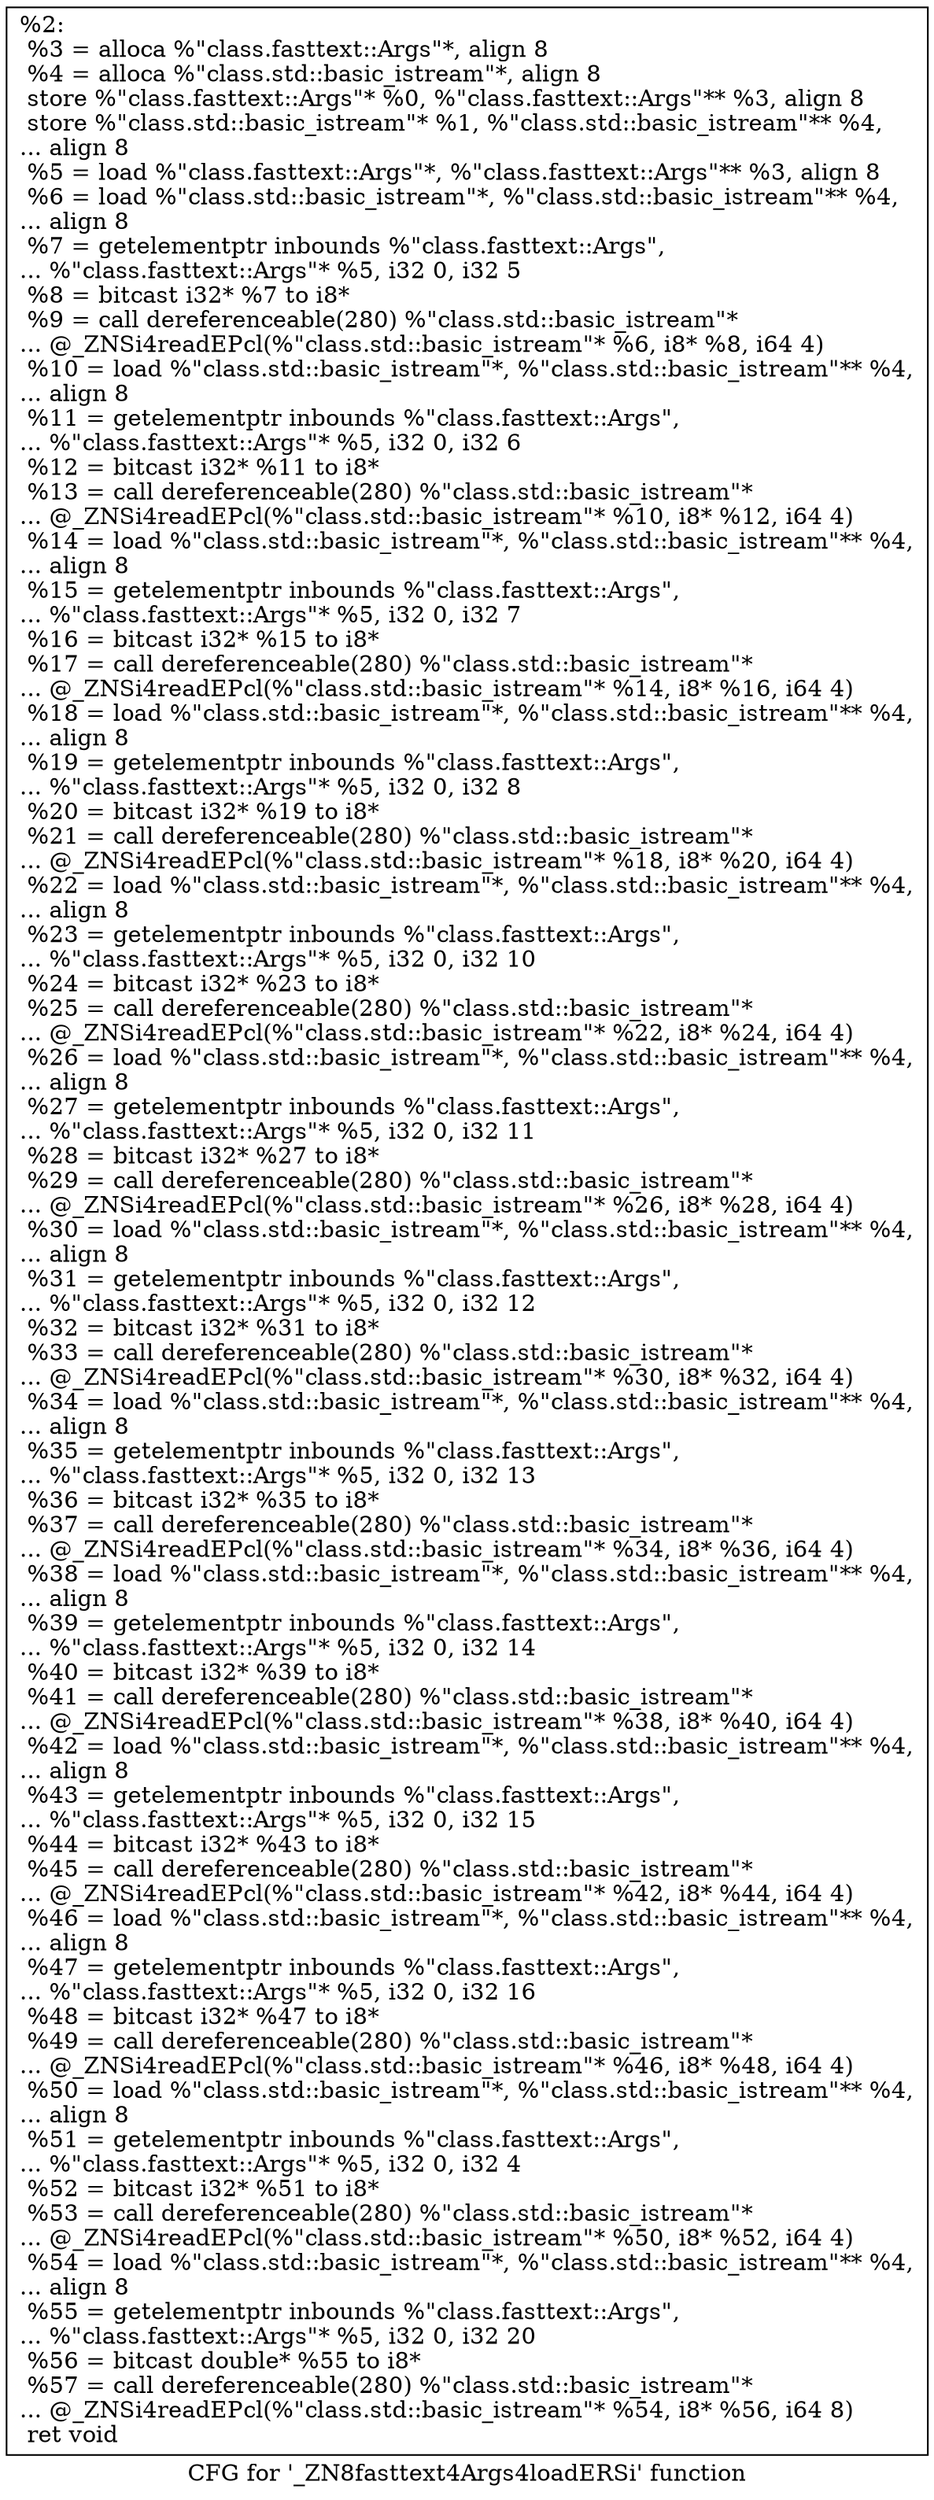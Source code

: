 digraph "CFG for '_ZN8fasttext4Args4loadERSi' function" {
	label="CFG for '_ZN8fasttext4Args4loadERSi' function";

	Node0x20660d0 [shape=record,label="{%2:\l  %3 = alloca %\"class.fasttext::Args\"*, align 8\l  %4 = alloca %\"class.std::basic_istream\"*, align 8\l  store %\"class.fasttext::Args\"* %0, %\"class.fasttext::Args\"** %3, align 8\l  store %\"class.std::basic_istream\"* %1, %\"class.std::basic_istream\"** %4,\l... align 8\l  %5 = load %\"class.fasttext::Args\"*, %\"class.fasttext::Args\"** %3, align 8\l  %6 = load %\"class.std::basic_istream\"*, %\"class.std::basic_istream\"** %4,\l... align 8\l  %7 = getelementptr inbounds %\"class.fasttext::Args\",\l... %\"class.fasttext::Args\"* %5, i32 0, i32 5\l  %8 = bitcast i32* %7 to i8*\l  %9 = call dereferenceable(280) %\"class.std::basic_istream\"*\l... @_ZNSi4readEPcl(%\"class.std::basic_istream\"* %6, i8* %8, i64 4)\l  %10 = load %\"class.std::basic_istream\"*, %\"class.std::basic_istream\"** %4,\l... align 8\l  %11 = getelementptr inbounds %\"class.fasttext::Args\",\l... %\"class.fasttext::Args\"* %5, i32 0, i32 6\l  %12 = bitcast i32* %11 to i8*\l  %13 = call dereferenceable(280) %\"class.std::basic_istream\"*\l... @_ZNSi4readEPcl(%\"class.std::basic_istream\"* %10, i8* %12, i64 4)\l  %14 = load %\"class.std::basic_istream\"*, %\"class.std::basic_istream\"** %4,\l... align 8\l  %15 = getelementptr inbounds %\"class.fasttext::Args\",\l... %\"class.fasttext::Args\"* %5, i32 0, i32 7\l  %16 = bitcast i32* %15 to i8*\l  %17 = call dereferenceable(280) %\"class.std::basic_istream\"*\l... @_ZNSi4readEPcl(%\"class.std::basic_istream\"* %14, i8* %16, i64 4)\l  %18 = load %\"class.std::basic_istream\"*, %\"class.std::basic_istream\"** %4,\l... align 8\l  %19 = getelementptr inbounds %\"class.fasttext::Args\",\l... %\"class.fasttext::Args\"* %5, i32 0, i32 8\l  %20 = bitcast i32* %19 to i8*\l  %21 = call dereferenceable(280) %\"class.std::basic_istream\"*\l... @_ZNSi4readEPcl(%\"class.std::basic_istream\"* %18, i8* %20, i64 4)\l  %22 = load %\"class.std::basic_istream\"*, %\"class.std::basic_istream\"** %4,\l... align 8\l  %23 = getelementptr inbounds %\"class.fasttext::Args\",\l... %\"class.fasttext::Args\"* %5, i32 0, i32 10\l  %24 = bitcast i32* %23 to i8*\l  %25 = call dereferenceable(280) %\"class.std::basic_istream\"*\l... @_ZNSi4readEPcl(%\"class.std::basic_istream\"* %22, i8* %24, i64 4)\l  %26 = load %\"class.std::basic_istream\"*, %\"class.std::basic_istream\"** %4,\l... align 8\l  %27 = getelementptr inbounds %\"class.fasttext::Args\",\l... %\"class.fasttext::Args\"* %5, i32 0, i32 11\l  %28 = bitcast i32* %27 to i8*\l  %29 = call dereferenceable(280) %\"class.std::basic_istream\"*\l... @_ZNSi4readEPcl(%\"class.std::basic_istream\"* %26, i8* %28, i64 4)\l  %30 = load %\"class.std::basic_istream\"*, %\"class.std::basic_istream\"** %4,\l... align 8\l  %31 = getelementptr inbounds %\"class.fasttext::Args\",\l... %\"class.fasttext::Args\"* %5, i32 0, i32 12\l  %32 = bitcast i32* %31 to i8*\l  %33 = call dereferenceable(280) %\"class.std::basic_istream\"*\l... @_ZNSi4readEPcl(%\"class.std::basic_istream\"* %30, i8* %32, i64 4)\l  %34 = load %\"class.std::basic_istream\"*, %\"class.std::basic_istream\"** %4,\l... align 8\l  %35 = getelementptr inbounds %\"class.fasttext::Args\",\l... %\"class.fasttext::Args\"* %5, i32 0, i32 13\l  %36 = bitcast i32* %35 to i8*\l  %37 = call dereferenceable(280) %\"class.std::basic_istream\"*\l... @_ZNSi4readEPcl(%\"class.std::basic_istream\"* %34, i8* %36, i64 4)\l  %38 = load %\"class.std::basic_istream\"*, %\"class.std::basic_istream\"** %4,\l... align 8\l  %39 = getelementptr inbounds %\"class.fasttext::Args\",\l... %\"class.fasttext::Args\"* %5, i32 0, i32 14\l  %40 = bitcast i32* %39 to i8*\l  %41 = call dereferenceable(280) %\"class.std::basic_istream\"*\l... @_ZNSi4readEPcl(%\"class.std::basic_istream\"* %38, i8* %40, i64 4)\l  %42 = load %\"class.std::basic_istream\"*, %\"class.std::basic_istream\"** %4,\l... align 8\l  %43 = getelementptr inbounds %\"class.fasttext::Args\",\l... %\"class.fasttext::Args\"* %5, i32 0, i32 15\l  %44 = bitcast i32* %43 to i8*\l  %45 = call dereferenceable(280) %\"class.std::basic_istream\"*\l... @_ZNSi4readEPcl(%\"class.std::basic_istream\"* %42, i8* %44, i64 4)\l  %46 = load %\"class.std::basic_istream\"*, %\"class.std::basic_istream\"** %4,\l... align 8\l  %47 = getelementptr inbounds %\"class.fasttext::Args\",\l... %\"class.fasttext::Args\"* %5, i32 0, i32 16\l  %48 = bitcast i32* %47 to i8*\l  %49 = call dereferenceable(280) %\"class.std::basic_istream\"*\l... @_ZNSi4readEPcl(%\"class.std::basic_istream\"* %46, i8* %48, i64 4)\l  %50 = load %\"class.std::basic_istream\"*, %\"class.std::basic_istream\"** %4,\l... align 8\l  %51 = getelementptr inbounds %\"class.fasttext::Args\",\l... %\"class.fasttext::Args\"* %5, i32 0, i32 4\l  %52 = bitcast i32* %51 to i8*\l  %53 = call dereferenceable(280) %\"class.std::basic_istream\"*\l... @_ZNSi4readEPcl(%\"class.std::basic_istream\"* %50, i8* %52, i64 4)\l  %54 = load %\"class.std::basic_istream\"*, %\"class.std::basic_istream\"** %4,\l... align 8\l  %55 = getelementptr inbounds %\"class.fasttext::Args\",\l... %\"class.fasttext::Args\"* %5, i32 0, i32 20\l  %56 = bitcast double* %55 to i8*\l  %57 = call dereferenceable(280) %\"class.std::basic_istream\"*\l... @_ZNSi4readEPcl(%\"class.std::basic_istream\"* %54, i8* %56, i64 8)\l  ret void\l}"];
}
